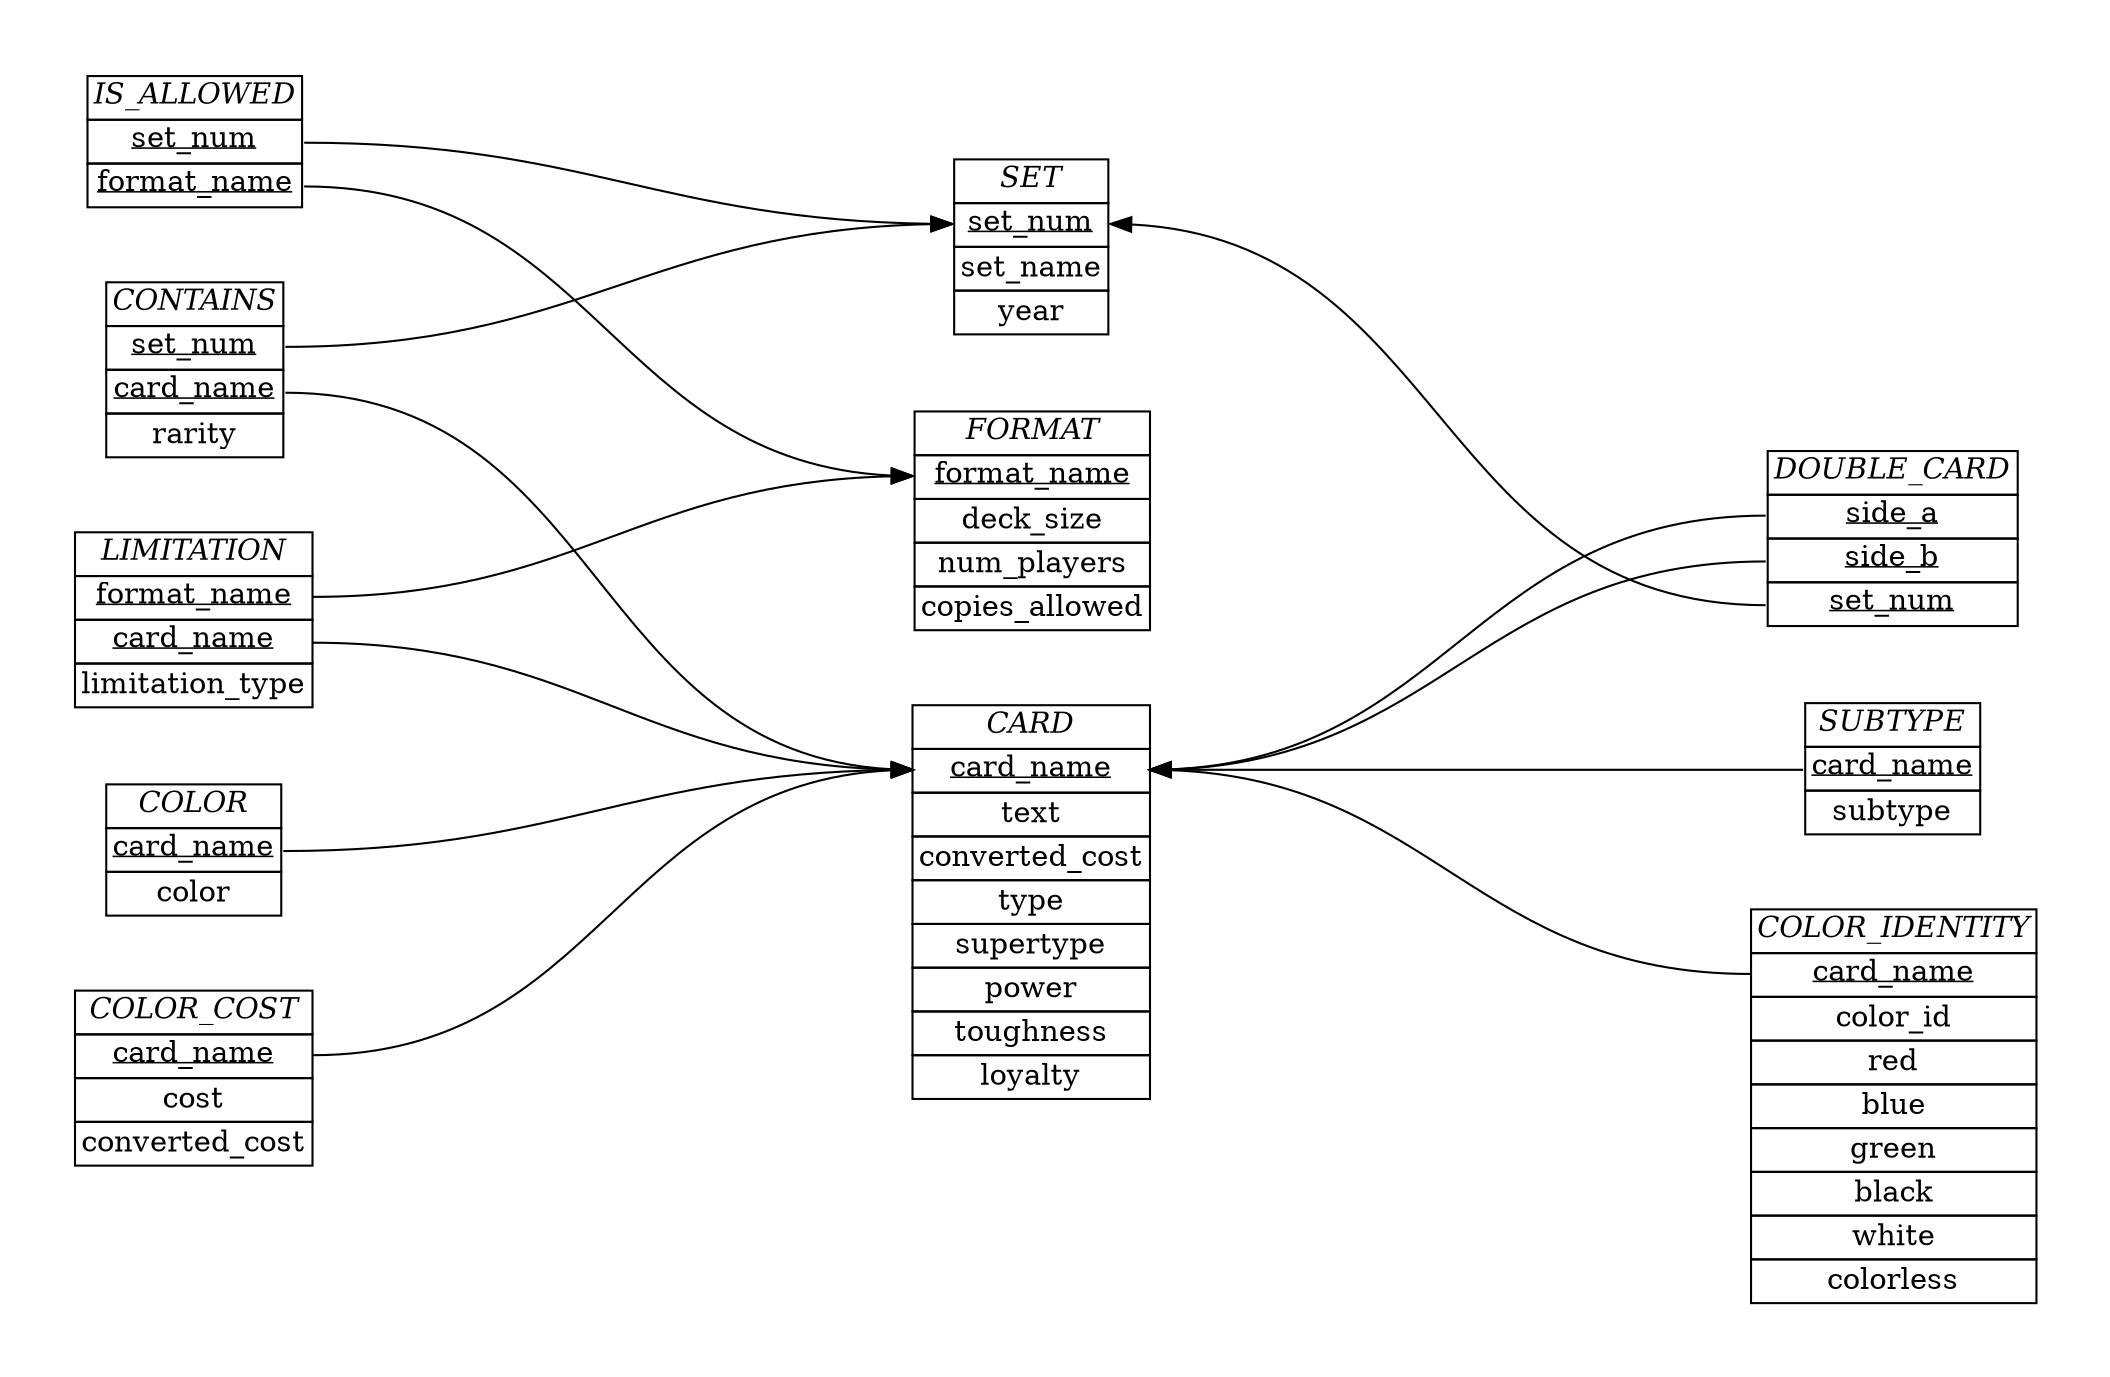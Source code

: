 digraph {
    graph [splines=true, pad="0.5", nodesep="0.5", ranksep="4"];
    node [shape=plain];
    rankdir=LR; 

    Format [label=<
        <table border="0" cellborder="1" cellspacing="0">
        <tr><td><i>FORMAT</i></td></tr>
        <tr><td port="1"><u>format_name</u></td></tr>
        <tr><td port="2">deck_size</td></tr>
        <tr><td port="3">num_players</td></tr>
        <tr><td port="4">copies_allowed</td></tr>
        </table>>];

    Set [label=<
        <table border="0" cellborder="1" cellspacing="0">
        <tr><td><i>SET</i></td></tr>
        <tr><td port="1"><u><font color="black">set_num</font></u></td></tr>
        <tr><td port="1"><font color="black">set_name</font></td></tr>
        <tr><td port="2">year</td></tr>
        </table>>];

    Card [label=<
        <table border="0" cellborder="1" cellspacing="0">
        <tr><td><i>CARD</i></td></tr>
        <tr><td port="1"><u><font color="black">card_name</font></u></td></tr>
        <tr><td port="2">text</td></tr>
        <tr><td port="3">converted_cost</td></tr>
        <tr><td port="4">type</td></tr>
        <tr><td port="5">supertype</td></tr>
        <tr><td port="6">power</td></tr>
        <tr><td port="7">toughness</td></tr>
        <tr><td port="8">loyalty</td></tr>
        </table>>];

    Contains [label=<
        <table border="0" cellborder="1" cellspacing="0">
        <tr><td><i>CONTAINS</i></td></tr>
        <tr><td port="1"><u>set_num</u></td></tr>
        <tr><td port="2"><u>card_name</u></td></tr>
        <tr><td port="3">rarity</td></tr>
        </table>>];

    Is_allowed [label=<
        <table border="0" cellborder="1" cellspacing="0">
        <tr><td><i>IS_ALLOWED</i></td></tr>
        <tr><td port="1"><u>set_num</u></td></tr>
        <tr><td port="2"><u>format_name</u></td></tr>
        </table>>];

    Double_card [label=<
        <table border="0" cellborder="1" cellspacing="0">
        <tr><td><i>DOUBLE_CARD</i></td></tr>
        <tr><td port="1"><u>side_a</u></td></tr>
        <tr><td port="2"><u>side_b</u></td></tr>
        <tr><td port="3"><u>set_num</u></td></tr>
        </table>>];

    Limitation [label=< <table border="0" cellborder="1" cellspacing="0">
    <tr><td><i>LIMITATION</i></td></tr>
    <tr><td port="1"><u>format_name</u></td></tr>
    <tr><td port="2"><u>card_name</u></td></tr>
    <tr><td port="3">limitation_type</td></tr>
    </table>>];

    Subtype [label=<
        <table border="0" cellborder="1" cellspacing="0">
        <tr><td><i>SUBTYPE</i></td></tr>
        <tr><td port="1"><u>card_name</u></td></tr>
        <tr><td port="2">subtype</td></tr>
        </table>>];

    Color_identity [label=<
        <table border="0" cellborder="1" cellspacing="0">
        <tr><td><i>COLOR_IDENTITY</i></td></tr>
        <tr><td port="1"><u>card_name</u></td></tr>
        <tr><td port="2">color_id</td></tr>
        <tr><td port="3">red</td></tr>
        <tr><td port="4">blue</td></tr>
        <tr><td port="5">green</td></tr>
        <tr><td port="6">black</td></tr>
        <tr><td port="7">white</td></tr>
        <tr><td port="8">colorless</td></tr>
        </table>>];

    Color_cost [label=<
        <table border="0" cellborder="1" cellspacing="0">
        <tr><td><i>COLOR_COST</i></td></tr>
        <tr><td port="1"><u>card_name</u></td></tr>
        <tr><td port="2">cost</td></tr>
        <tr><td port="9">converted_cost</td></tr>
        </table>>];

    Color [label=<
        <table border="0" cellborder="1" cellspacing="0">
        <tr><td><i>COLOR</i></td></tr>
        <tr><td port="1"><u>card_name</u></td></tr>
        <tr><td port="2">color</td></tr>
        </table>>];

    Is_allowed:1 -> Set:1 [color=black];
    Is_allowed:2 -> Format:1;

    Contains:1 -> Set:1 [color=black];
    Contains:2 -> Card:1;

    Limitation:1 -> Format:1;
    Limitation:2 -> Card:1;

    Color:1 -> Card:1;

    Color_cost:1 -> Card:1;

    edge [dir="back"];

    Card:1 -> Double_card:1;
    Card:1 -> Double_card:2;
    Set:1 -> Double_card:3;


    Card:1 -> Subtype:1 ;

    Card:1 -> Color_identity:1;
}
